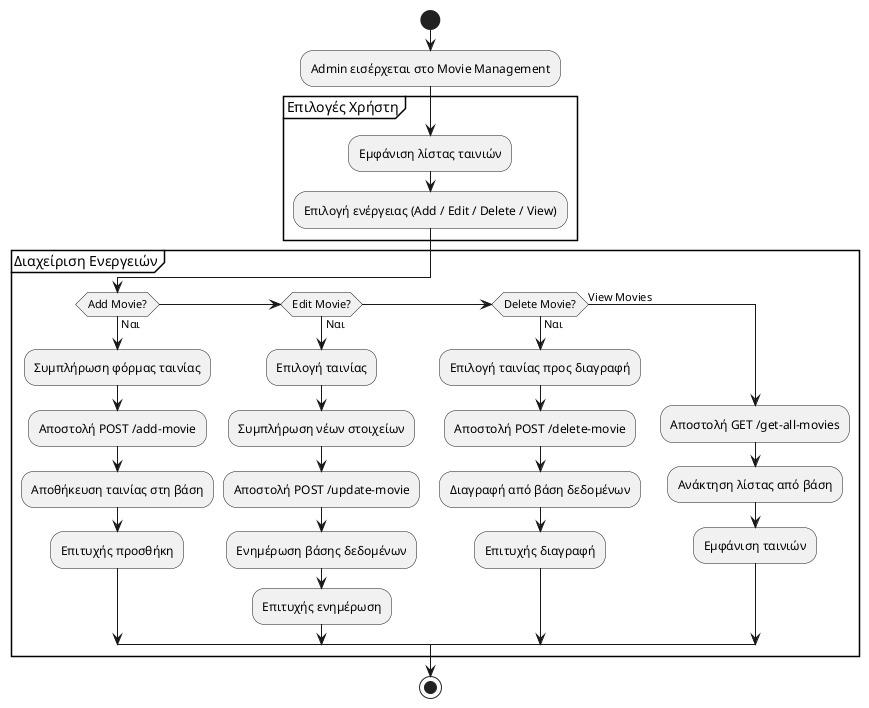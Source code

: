 @startuml
start

:Admin εισέρχεται στο Movie Management;

partition Επιλογές Χρήστη {
    :Εμφάνιση λίστας ταινιών;
    :Επιλογή ενέργειας (Add / Edit / Delete / View);
}

partition Διαχείριση Ενεργειών {
    if (Add Movie?) then (Ναι)
        :Συμπλήρωση φόρμας ταινίας;
        :Αποστολή POST /add-movie;
        :Αποθήκευση ταινίας στη βάση;
        :Επιτυχής προσθήκη;
    elseif (Edit Movie?) then (Ναι)
        :Επιλογή ταινίας;
        :Συμπλήρωση νέων στοιχείων;
        :Αποστολή POST /update-movie;
        :Ενημέρωση βάσης δεδομένων;
        :Επιτυχής ενημέρωση;
    elseif (Delete Movie?) then (Ναι)
        :Επιλογή ταινίας προς διαγραφή;
        :Αποστολή POST /delete-movie;
        :Διαγραφή από βάση δεδομένων;
        :Επιτυχής διαγραφή;
    else (View Movies)
        :Αποστολή GET /get-all-movies;
        :Ανάκτηση λίστας από βάση;
        :Εμφάνιση ταινιών;
    endif
}

stop
@enduml

